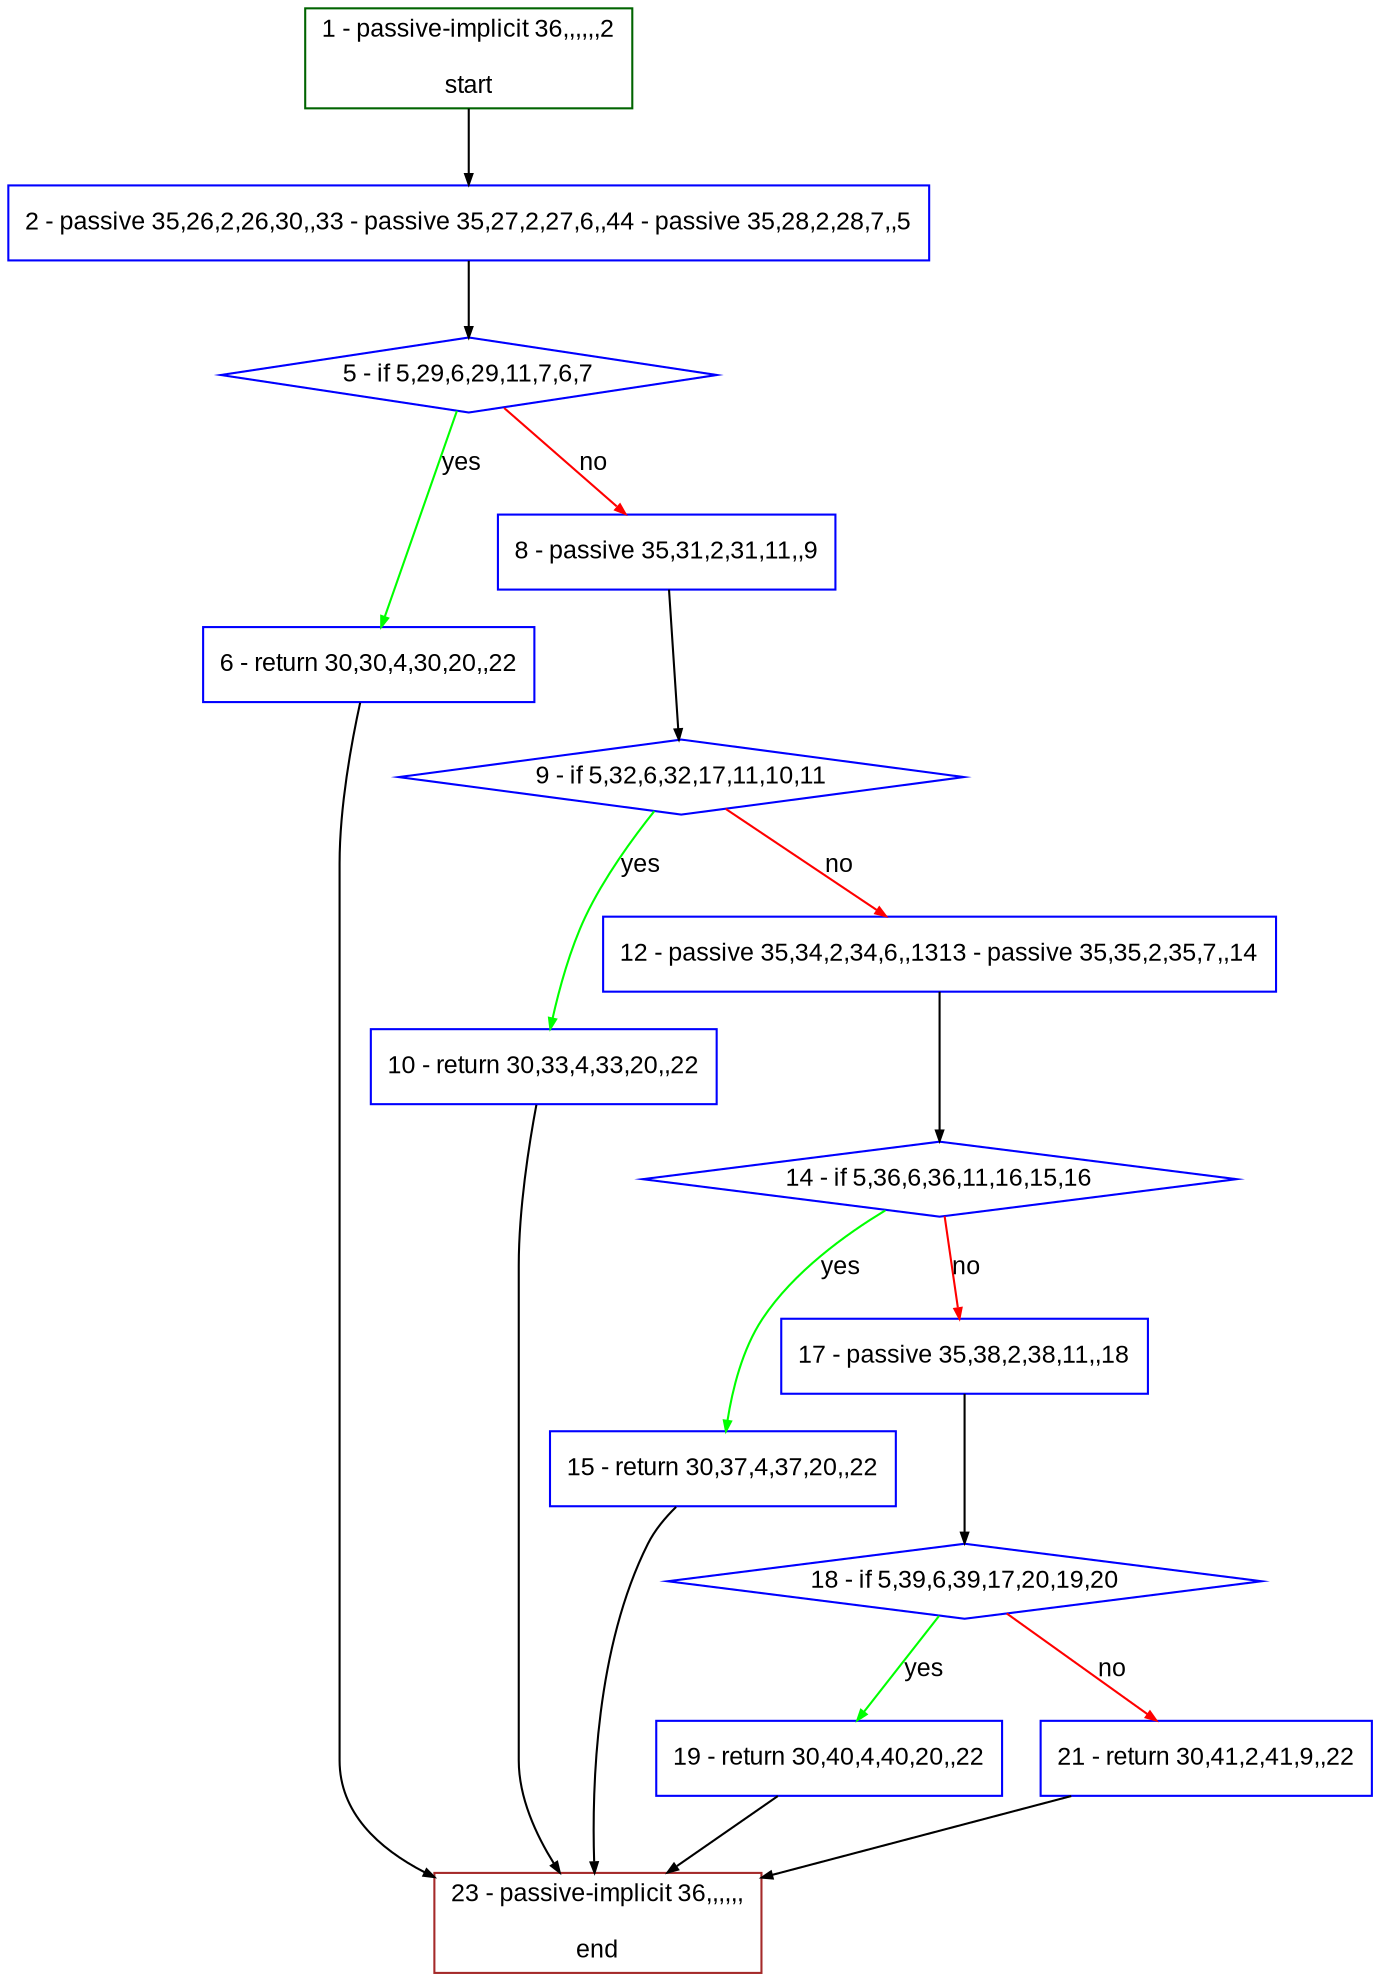 digraph "" {
  graph [bgcolor="white", fillcolor="#FFFFCC", pack="true", packmode="clust", fontname="Arial", label="", fontsize="12", compound="true", style="rounded,filled"];
  node [node_initialized="no", fillcolor="white", fontname="Arial", label="", color="grey", fontsize="12", fixedsize="false", compound="true", shape="rectangle", style="filled"];
  edge [arrowtail="none", lhead="", fontcolor="black", fontname="Arial", label="", color="black", fontsize="12", arrowhead="normal", arrowsize="0.5", compound="true", ltail="", dir="forward"];
  __N1 [fillcolor="#ffffff", label="2 - passive 35,26,2,26,30,,33 - passive 35,27,2,27,6,,44 - passive 35,28,2,28,7,,5", color="#0000ff", shape="box", style="filled"];
  __N2 [fillcolor="#ffffff", label="1 - passive-implicit 36,,,,,,2\n\nstart", color="#006400", shape="box", style="filled"];
  __N3 [fillcolor="#ffffff", label="5 - if 5,29,6,29,11,7,6,7", color="#0000ff", shape="diamond", style="filled"];
  __N4 [fillcolor="#ffffff", label="6 - return 30,30,4,30,20,,22", color="#0000ff", shape="box", style="filled"];
  __N5 [fillcolor="#ffffff", label="8 - passive 35,31,2,31,11,,9", color="#0000ff", shape="box", style="filled"];
  __N6 [fillcolor="#ffffff", label="23 - passive-implicit 36,,,,,,\n\nend", color="#a52a2a", shape="box", style="filled"];
  __N7 [fillcolor="#ffffff", label="9 - if 5,32,6,32,17,11,10,11", color="#0000ff", shape="diamond", style="filled"];
  __N8 [fillcolor="#ffffff", label="10 - return 30,33,4,33,20,,22", color="#0000ff", shape="box", style="filled"];
  __N9 [fillcolor="#ffffff", label="12 - passive 35,34,2,34,6,,1313 - passive 35,35,2,35,7,,14", color="#0000ff", shape="box", style="filled"];
  __N10 [fillcolor="#ffffff", label="14 - if 5,36,6,36,11,16,15,16", color="#0000ff", shape="diamond", style="filled"];
  __N11 [fillcolor="#ffffff", label="15 - return 30,37,4,37,20,,22", color="#0000ff", shape="box", style="filled"];
  __N12 [fillcolor="#ffffff", label="17 - passive 35,38,2,38,11,,18", color="#0000ff", shape="box", style="filled"];
  __N13 [fillcolor="#ffffff", label="18 - if 5,39,6,39,17,20,19,20", color="#0000ff", shape="diamond", style="filled"];
  __N14 [fillcolor="#ffffff", label="19 - return 30,40,4,40,20,,22", color="#0000ff", shape="box", style="filled"];
  __N15 [fillcolor="#ffffff", label="21 - return 30,41,2,41,9,,22", color="#0000ff", shape="box", style="filled"];
  __N2 -> __N1 [arrowtail="none", color="#000000", label="", arrowhead="normal", dir="forward"];
  __N1 -> __N3 [arrowtail="none", color="#000000", label="", arrowhead="normal", dir="forward"];
  __N3 -> __N4 [arrowtail="none", color="#00ff00", label="yes", arrowhead="normal", dir="forward"];
  __N3 -> __N5 [arrowtail="none", color="#ff0000", label="no", arrowhead="normal", dir="forward"];
  __N4 -> __N6 [arrowtail="none", color="#000000", label="", arrowhead="normal", dir="forward"];
  __N5 -> __N7 [arrowtail="none", color="#000000", label="", arrowhead="normal", dir="forward"];
  __N7 -> __N8 [arrowtail="none", color="#00ff00", label="yes", arrowhead="normal", dir="forward"];
  __N7 -> __N9 [arrowtail="none", color="#ff0000", label="no", arrowhead="normal", dir="forward"];
  __N8 -> __N6 [arrowtail="none", color="#000000", label="", arrowhead="normal", dir="forward"];
  __N9 -> __N10 [arrowtail="none", color="#000000", label="", arrowhead="normal", dir="forward"];
  __N10 -> __N11 [arrowtail="none", color="#00ff00", label="yes", arrowhead="normal", dir="forward"];
  __N10 -> __N12 [arrowtail="none", color="#ff0000", label="no", arrowhead="normal", dir="forward"];
  __N11 -> __N6 [arrowtail="none", color="#000000", label="", arrowhead="normal", dir="forward"];
  __N12 -> __N13 [arrowtail="none", color="#000000", label="", arrowhead="normal", dir="forward"];
  __N13 -> __N14 [arrowtail="none", color="#00ff00", label="yes", arrowhead="normal", dir="forward"];
  __N13 -> __N15 [arrowtail="none", color="#ff0000", label="no", arrowhead="normal", dir="forward"];
  __N14 -> __N6 [arrowtail="none", color="#000000", label="", arrowhead="normal", dir="forward"];
  __N15 -> __N6 [arrowtail="none", color="#000000", label="", arrowhead="normal", dir="forward"];
}
